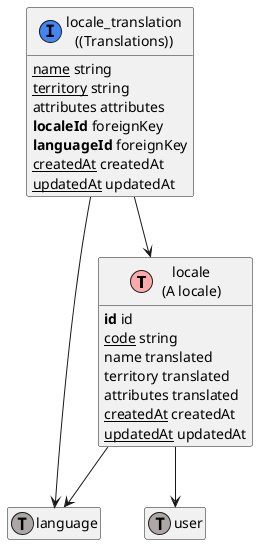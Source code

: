 @startuml
' uncomment the line below if you're using computer with a retina display
' skinparam dpi 300
!define Table(name,desc) class name as "desc" << (T,#FFAAAA) >>
!define ForeignTable(name,desc) class name as "desc" << (T,#ada6a6) >>
!define TranslationTable(name,desc) class name as "desc" << (I,#4286f4) >>
' we use bold for primary key
' green color for unique
' and underscore for not_null
!define primary_key(x) <b>x</b>
!define unique(x) <color:green>x</color>
!define not_null(x) <u>x</u>
' other tags available:
' <i></i>
' <back:COLOR></color>, where color is a color name or html color code
' (#FFAACC)
' see: http://plantuml.com/classes.html#More
hide methods
hide stereotypes
hide empty members
skinparam backgroundColor #FFFFFF

' entities

Table(ShopwareCoreSystemLocaleLocaleDefinition, "locale\n(A locale)") {
   primary_key(id) id
   not_null(code) string
   name translated
   territory translated
   attributes translated
   not_null(createdAt) createdAt
   not_null(updatedAt) updatedAt
}
TranslationTable(ShopwareCoreSystemLocaleAggregateLocaleTranslationLocaleTranslationDefinition, "locale_translation\n((Translations))") {
   not_null(name) string
   not_null(territory) string
   attributes attributes
   primary_key(localeId) foreignKey
   primary_key(languageId) foreignKey
   not_null(createdAt) createdAt
   not_null(updatedAt) updatedAt
}
ForeignTable(ShopwareCoreSystemLanguageLanguageDefinition, "language") {
}
ForeignTable(ShopwareCoreSystemUserUserDefinition, "user") {
}

' relationshipd

ShopwareCoreSystemLocaleLocaleDefinition --> ShopwareCoreSystemLanguageLanguageDefinition
ShopwareCoreSystemLocaleAggregateLocaleTranslationLocaleTranslationDefinition --> ShopwareCoreSystemLocaleLocaleDefinition
ShopwareCoreSystemLocaleLocaleDefinition --> ShopwareCoreSystemUserUserDefinition
ShopwareCoreSystemLocaleAggregateLocaleTranslationLocaleTranslationDefinition --> ShopwareCoreSystemLanguageLanguageDefinition
@enduml

